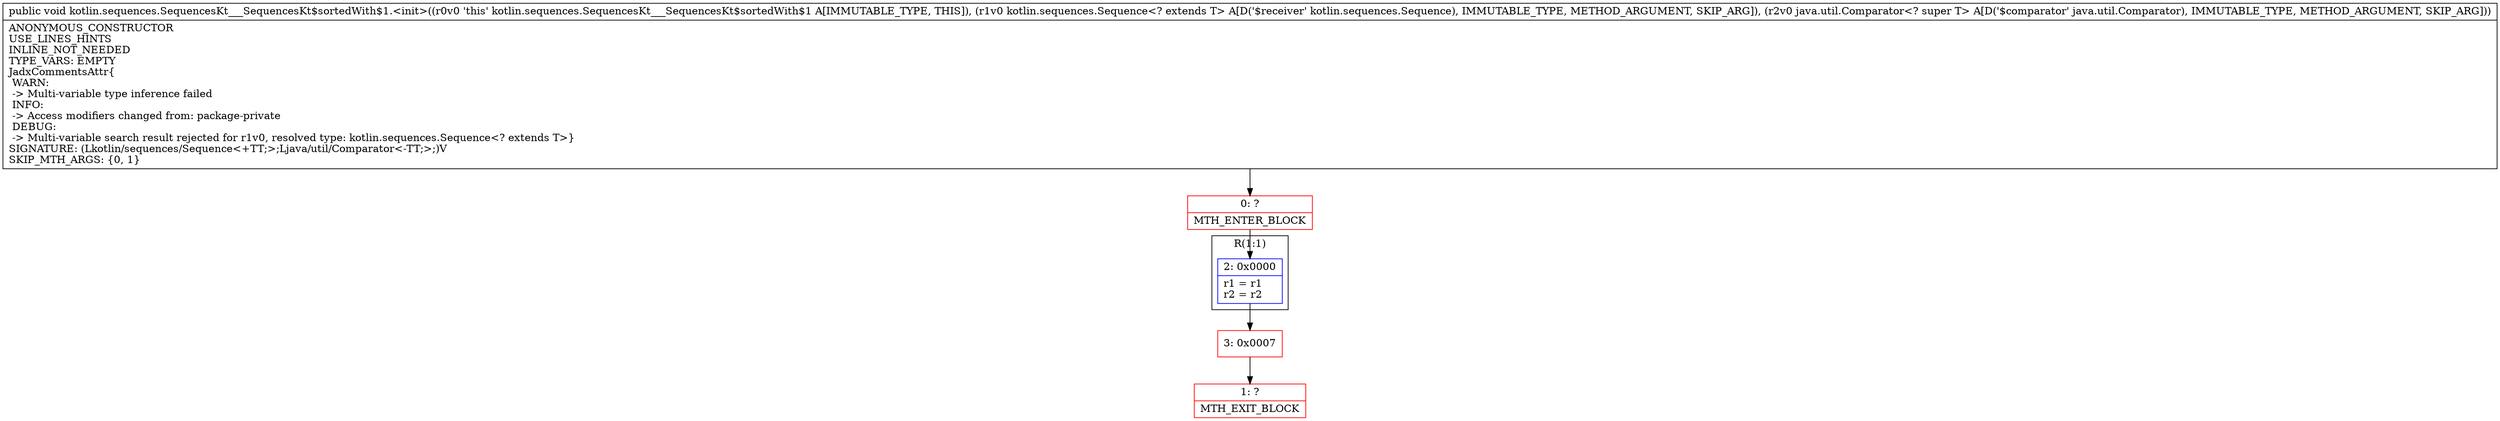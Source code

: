 digraph "CFG forkotlin.sequences.SequencesKt___SequencesKt$sortedWith$1.\<init\>(Lkotlin\/sequences\/Sequence;Ljava\/util\/Comparator;)V" {
subgraph cluster_Region_887811071 {
label = "R(1:1)";
node [shape=record,color=blue];
Node_2 [shape=record,label="{2\:\ 0x0000|r1 = r1\lr2 = r2\l}"];
}
Node_0 [shape=record,color=red,label="{0\:\ ?|MTH_ENTER_BLOCK\l}"];
Node_3 [shape=record,color=red,label="{3\:\ 0x0007}"];
Node_1 [shape=record,color=red,label="{1\:\ ?|MTH_EXIT_BLOCK\l}"];
MethodNode[shape=record,label="{public void kotlin.sequences.SequencesKt___SequencesKt$sortedWith$1.\<init\>((r0v0 'this' kotlin.sequences.SequencesKt___SequencesKt$sortedWith$1 A[IMMUTABLE_TYPE, THIS]), (r1v0 kotlin.sequences.Sequence\<? extends T\> A[D('$receiver' kotlin.sequences.Sequence), IMMUTABLE_TYPE, METHOD_ARGUMENT, SKIP_ARG]), (r2v0 java.util.Comparator\<? super T\> A[D('$comparator' java.util.Comparator), IMMUTABLE_TYPE, METHOD_ARGUMENT, SKIP_ARG]))  | ANONYMOUS_CONSTRUCTOR\lUSE_LINES_HINTS\lINLINE_NOT_NEEDED\lTYPE_VARS: EMPTY\lJadxCommentsAttr\{\l WARN: \l \-\> Multi\-variable type inference failed\l INFO: \l \-\> Access modifiers changed from: package\-private\l DEBUG: \l \-\> Multi\-variable search result rejected for r1v0, resolved type: kotlin.sequences.Sequence\<? extends T\>\}\lSIGNATURE: (Lkotlin\/sequences\/Sequence\<+TT;\>;Ljava\/util\/Comparator\<\-TT;\>;)V\lSKIP_MTH_ARGS: \{0, 1\}\l}"];
MethodNode -> Node_0;Node_2 -> Node_3;
Node_0 -> Node_2;
Node_3 -> Node_1;
}

